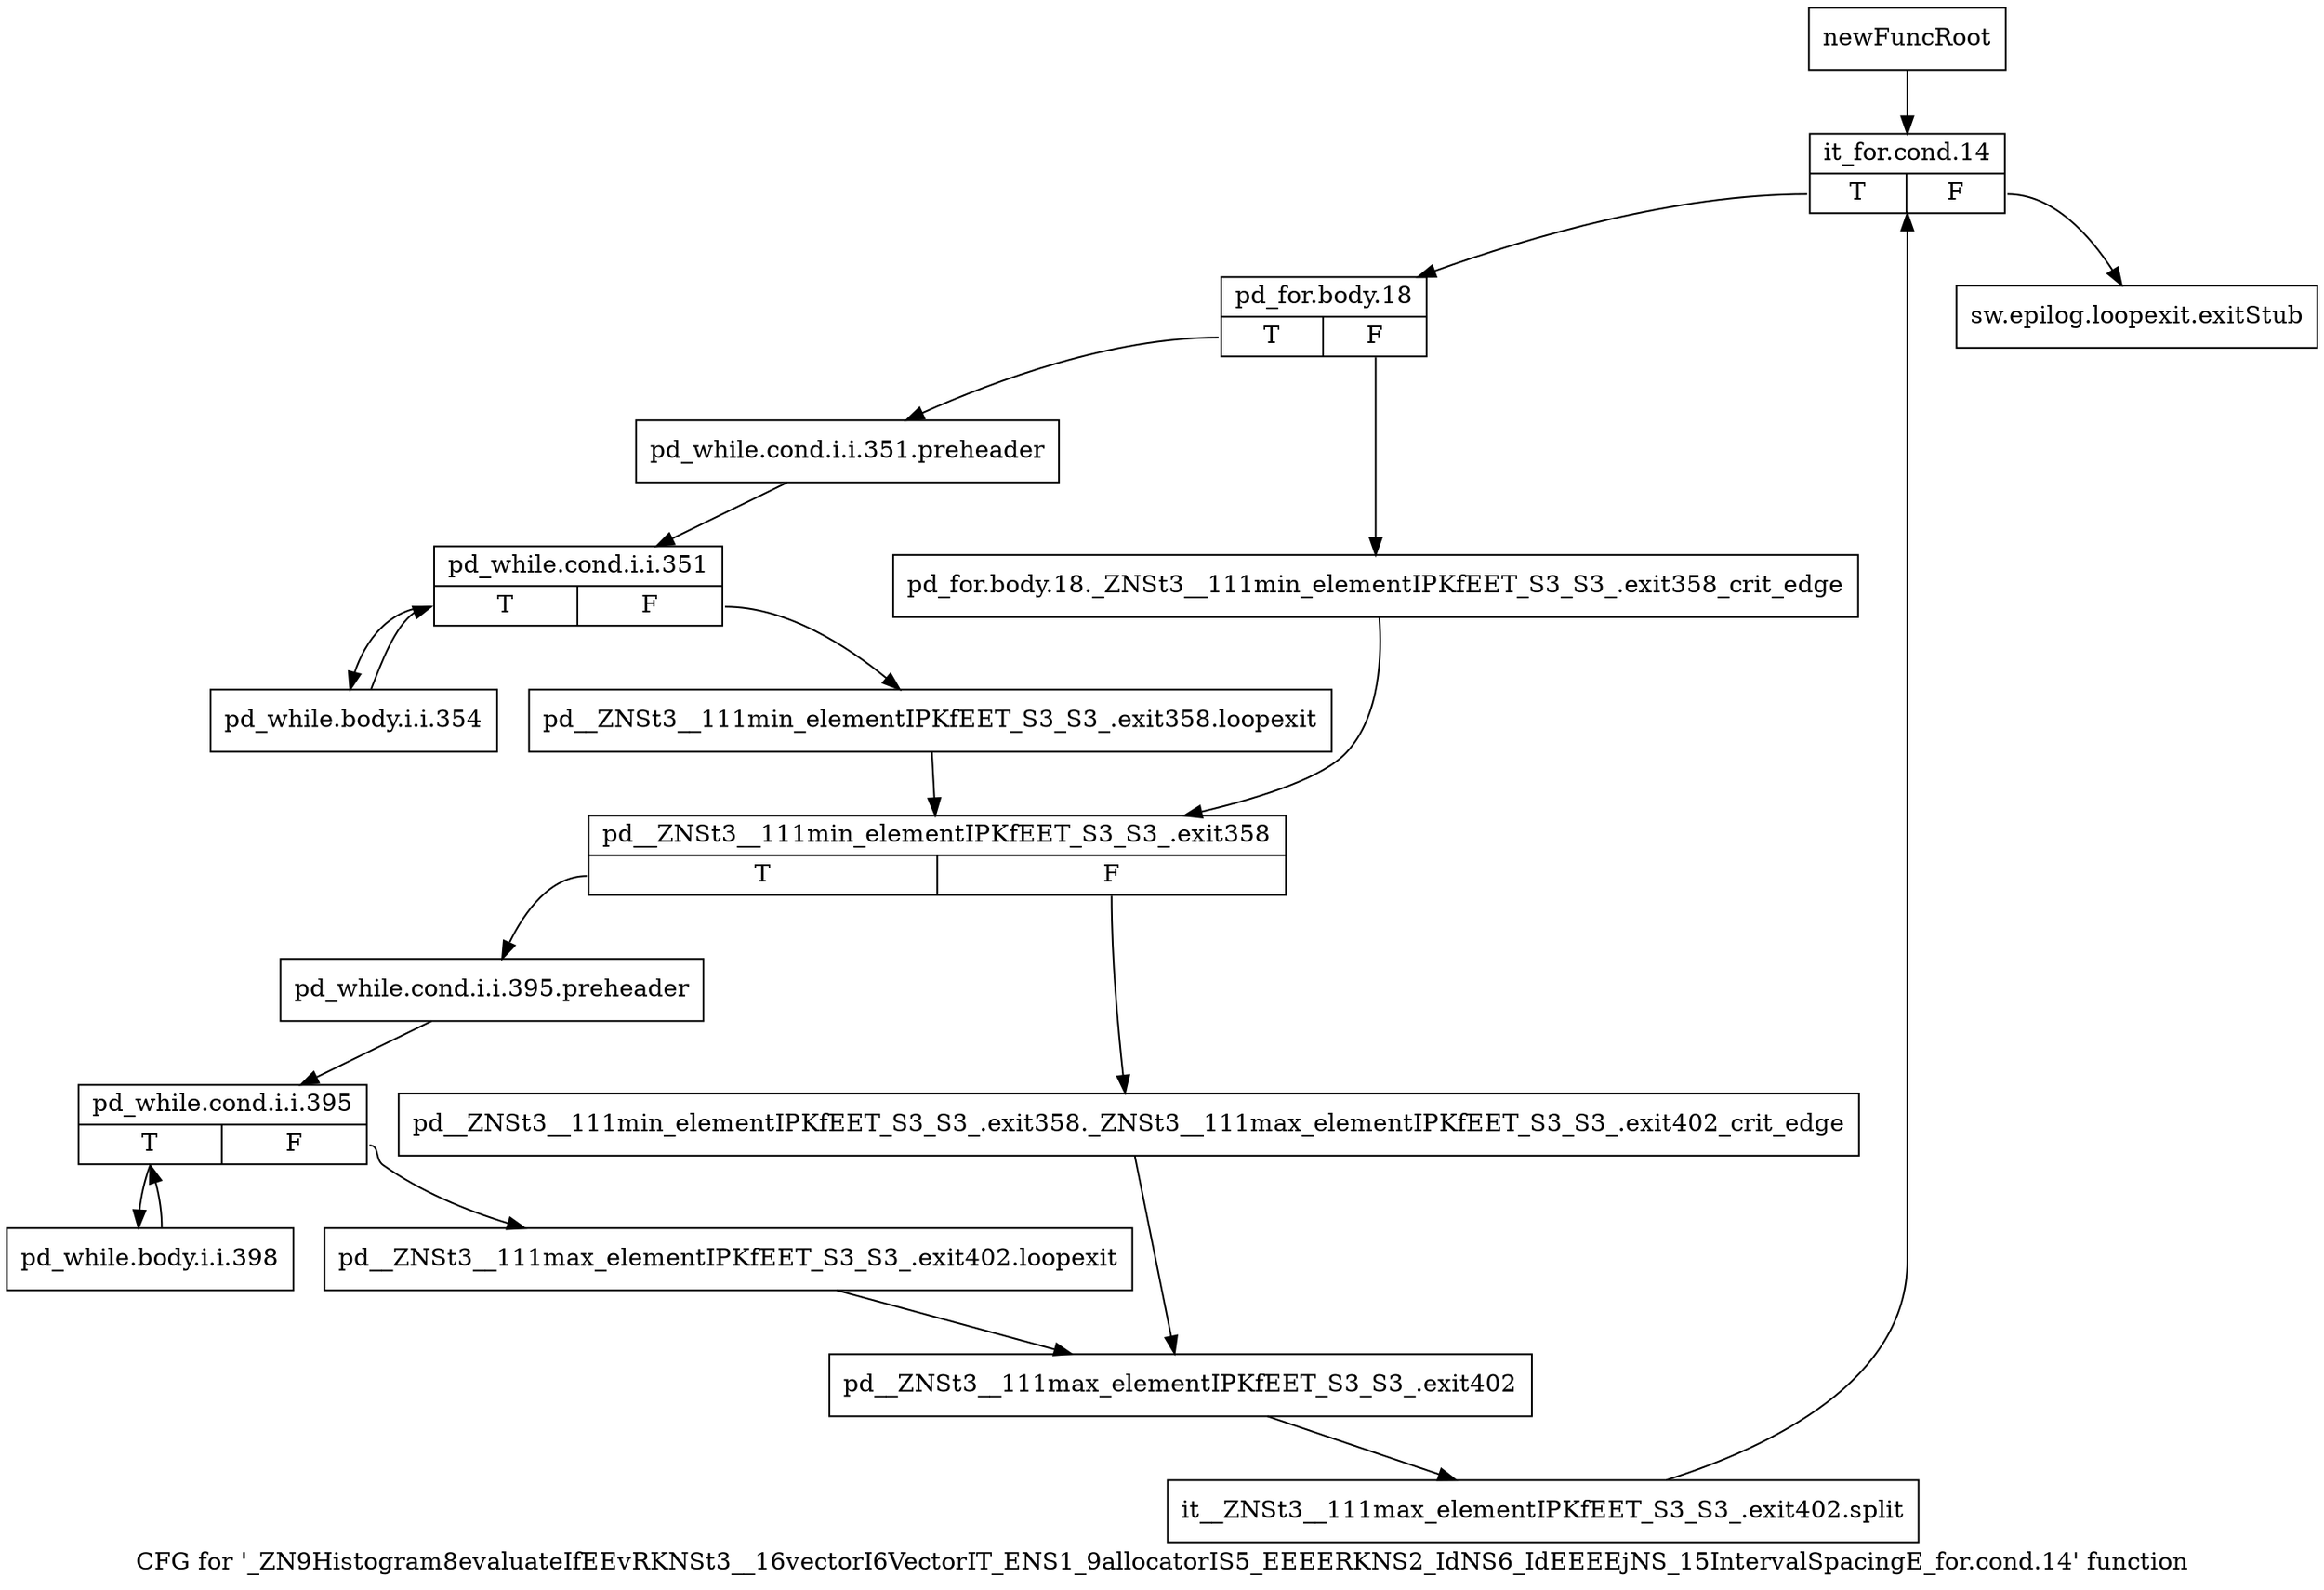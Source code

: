 digraph "CFG for '_ZN9Histogram8evaluateIfEEvRKNSt3__16vectorI6VectorIT_ENS1_9allocatorIS5_EEEERKNS2_IdNS6_IdEEEEjNS_15IntervalSpacingE_for.cond.14' function" {
	label="CFG for '_ZN9Histogram8evaluateIfEEvRKNSt3__16vectorI6VectorIT_ENS1_9allocatorIS5_EEEERKNS2_IdNS6_IdEEEEjNS_15IntervalSpacingE_for.cond.14' function";

	Node0x944c3b0 [shape=record,label="{newFuncRoot}"];
	Node0x944c3b0 -> Node0x944c450;
	Node0x944c400 [shape=record,label="{sw.epilog.loopexit.exitStub}"];
	Node0x944c450 [shape=record,label="{it_for.cond.14|{<s0>T|<s1>F}}"];
	Node0x944c450:s0 -> Node0x944c4a0;
	Node0x944c450:s1 -> Node0x944c400;
	Node0x944c4a0 [shape=record,label="{pd_for.body.18|{<s0>T|<s1>F}}"];
	Node0x944c4a0:s0 -> Node0x944c540;
	Node0x944c4a0:s1 -> Node0x944c4f0;
	Node0x944c4f0 [shape=record,label="{pd_for.body.18._ZNSt3__111min_elementIPKfEET_S3_S3_.exit358_crit_edge}"];
	Node0x944c4f0 -> Node0x944c630;
	Node0x944c540 [shape=record,label="{pd_while.cond.i.i.351.preheader}"];
	Node0x944c540 -> Node0x944c590;
	Node0x944c590 [shape=record,label="{pd_while.cond.i.i.351|{<s0>T|<s1>F}}"];
	Node0x944c590:s0 -> Node0x944c860;
	Node0x944c590:s1 -> Node0x944c5e0;
	Node0x944c5e0 [shape=record,label="{pd__ZNSt3__111min_elementIPKfEET_S3_S3_.exit358.loopexit}"];
	Node0x944c5e0 -> Node0x944c630;
	Node0x944c630 [shape=record,label="{pd__ZNSt3__111min_elementIPKfEET_S3_S3_.exit358|{<s0>T|<s1>F}}"];
	Node0x944c630:s0 -> Node0x944c6d0;
	Node0x944c630:s1 -> Node0x944c680;
	Node0x944c680 [shape=record,label="{pd__ZNSt3__111min_elementIPKfEET_S3_S3_.exit358._ZNSt3__111max_elementIPKfEET_S3_S3_.exit402_crit_edge}"];
	Node0x944c680 -> Node0x944c7c0;
	Node0x944c6d0 [shape=record,label="{pd_while.cond.i.i.395.preheader}"];
	Node0x944c6d0 -> Node0x944c720;
	Node0x944c720 [shape=record,label="{pd_while.cond.i.i.395|{<s0>T|<s1>F}}"];
	Node0x944c720:s0 -> Node0x944c810;
	Node0x944c720:s1 -> Node0x944c770;
	Node0x944c770 [shape=record,label="{pd__ZNSt3__111max_elementIPKfEET_S3_S3_.exit402.loopexit}"];
	Node0x944c770 -> Node0x944c7c0;
	Node0x944c7c0 [shape=record,label="{pd__ZNSt3__111max_elementIPKfEET_S3_S3_.exit402}"];
	Node0x944c7c0 -> Node0xb61e560;
	Node0xb61e560 [shape=record,label="{it__ZNSt3__111max_elementIPKfEET_S3_S3_.exit402.split}"];
	Node0xb61e560 -> Node0x944c450;
	Node0x944c810 [shape=record,label="{pd_while.body.i.i.398}"];
	Node0x944c810 -> Node0x944c720;
	Node0x944c860 [shape=record,label="{pd_while.body.i.i.354}"];
	Node0x944c860 -> Node0x944c590;
}
